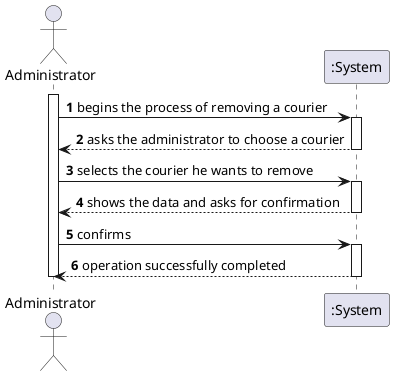 @startuml
autonumber


actor "Administrator" as ADM

participant ":System" as SYS

activate ADM
ADM -> SYS : begins the process of removing a courier
activate SYS
SYS --> ADM : asks the administrator to choose a courier
deactivate SYS

ADM -> SYS : selects the courier he wants to remove
activate SYS
SYS --> ADM : shows the data and asks for confirmation
deactivate SYS

ADM -> SYS : confirms
activate SYS
SYS --> ADM : operation successfully completed
deactivate SYS

deactivate ADM

@enduml
